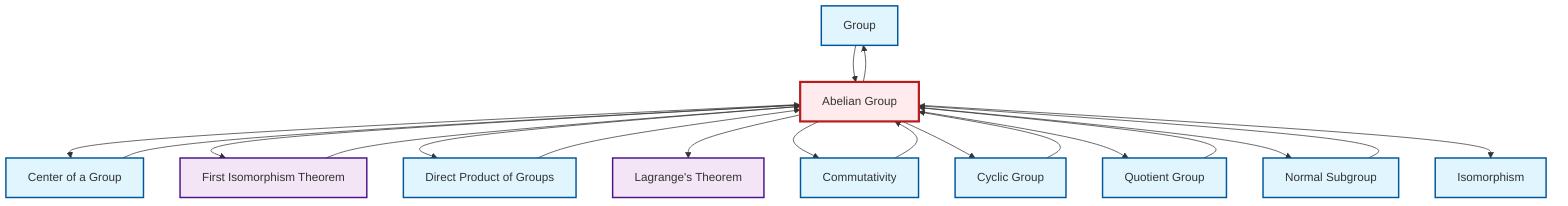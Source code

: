 graph TD
    classDef definition fill:#e1f5fe,stroke:#01579b,stroke-width:2px
    classDef theorem fill:#f3e5f5,stroke:#4a148c,stroke-width:2px
    classDef axiom fill:#fff3e0,stroke:#e65100,stroke-width:2px
    classDef example fill:#e8f5e9,stroke:#1b5e20,stroke-width:2px
    classDef current fill:#ffebee,stroke:#b71c1c,stroke-width:3px
    def-isomorphism["Isomorphism"]:::definition
    def-group["Group"]:::definition
    def-center-of-group["Center of a Group"]:::definition
    def-abelian-group["Abelian Group"]:::definition
    def-direct-product["Direct Product of Groups"]:::definition
    thm-first-isomorphism["First Isomorphism Theorem"]:::theorem
    def-cyclic-group["Cyclic Group"]:::definition
    def-commutativity["Commutativity"]:::definition
    def-quotient-group["Quotient Group"]:::definition
    thm-lagrange["Lagrange's Theorem"]:::theorem
    def-normal-subgroup["Normal Subgroup"]:::definition
    def-abelian-group --> def-center-of-group
    def-abelian-group --> def-group
    def-group --> def-abelian-group
    def-abelian-group --> thm-first-isomorphism
    def-normal-subgroup --> def-abelian-group
    thm-first-isomorphism --> def-abelian-group
    def-quotient-group --> def-abelian-group
    def-abelian-group --> def-direct-product
    def-abelian-group --> thm-lagrange
    def-commutativity --> def-abelian-group
    def-abelian-group --> def-commutativity
    def-center-of-group --> def-abelian-group
    def-abelian-group --> def-cyclic-group
    def-abelian-group --> def-quotient-group
    def-abelian-group --> def-normal-subgroup
    def-cyclic-group --> def-abelian-group
    def-abelian-group --> def-isomorphism
    def-direct-product --> def-abelian-group
    class def-abelian-group current